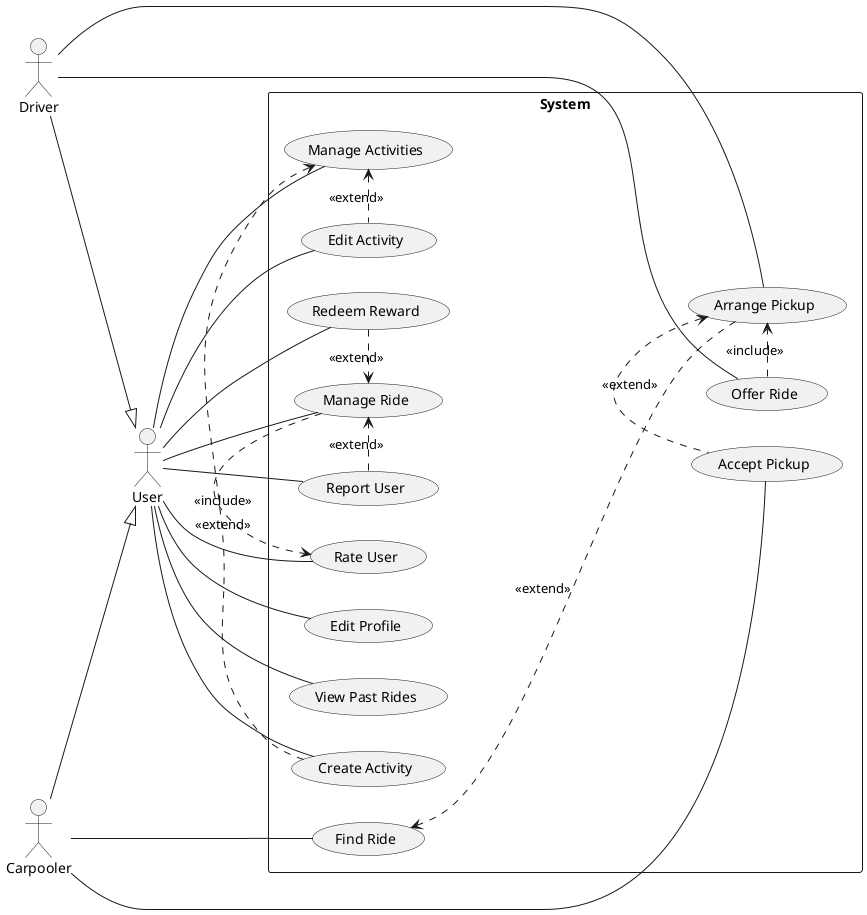 @startuml

actor "User"
actor "Driver"
actor "Carpooler"

"Carpooler" --|> "User"
"Driver" --|> "User"

left to right direction

rectangle "System" {
    usecase "Create Activity"
    usecase "Manage Activities"
    usecase "Edit Activity"

    usecase "Edit Profile"
    usecase "View Past Rides"

    usecase "Rate User"
    usecase "Report User"
    usecase "Redeem Reward"

    usecase "Find Ride"
    usecase "Arrange Pickup"
    usecase "Accept Pickup"
    usecase "Offer Ride"

    usecase "Manage Ride"
}

"User" -- "Manage Activities"
"User" -- "Create Activity"
"User" -- "Edit Activity"

"User" -- "Edit Profile"
"User" -- "View Past Rides"

"User" -- "Rate User"
"User" -- "Report User"
"User" -- "Redeem Reward"

"Carpooler" -- "Find Ride"
"Carpooler" -- "Accept Pickup"
"Driver" -- "Arrange Pickup"
"Driver" -- "Offer Ride"

"Find Ride" <.-- "Arrange Pickup": "<<extend>>"

"Manage Activities" <.-left- "Create Activity": "<<extend>>"
"Manage Activities" <.-right- "Edit Activity": "<<extend>>"

"Arrange Pickup" <. "Accept Pickup": "<<extend>>"

"Offer Ride" .> "Arrange Pickup": "<<include>>"

"Manage Ride" <.-left- "Redeem Reward": "<<extend>>"
"Manage Ride" <.-left- "Report User": "<<extend>>"
"Manage Ride" -right-.> "Rate User": "<<include>>"

User -- "Manage Ride"

@enduml
